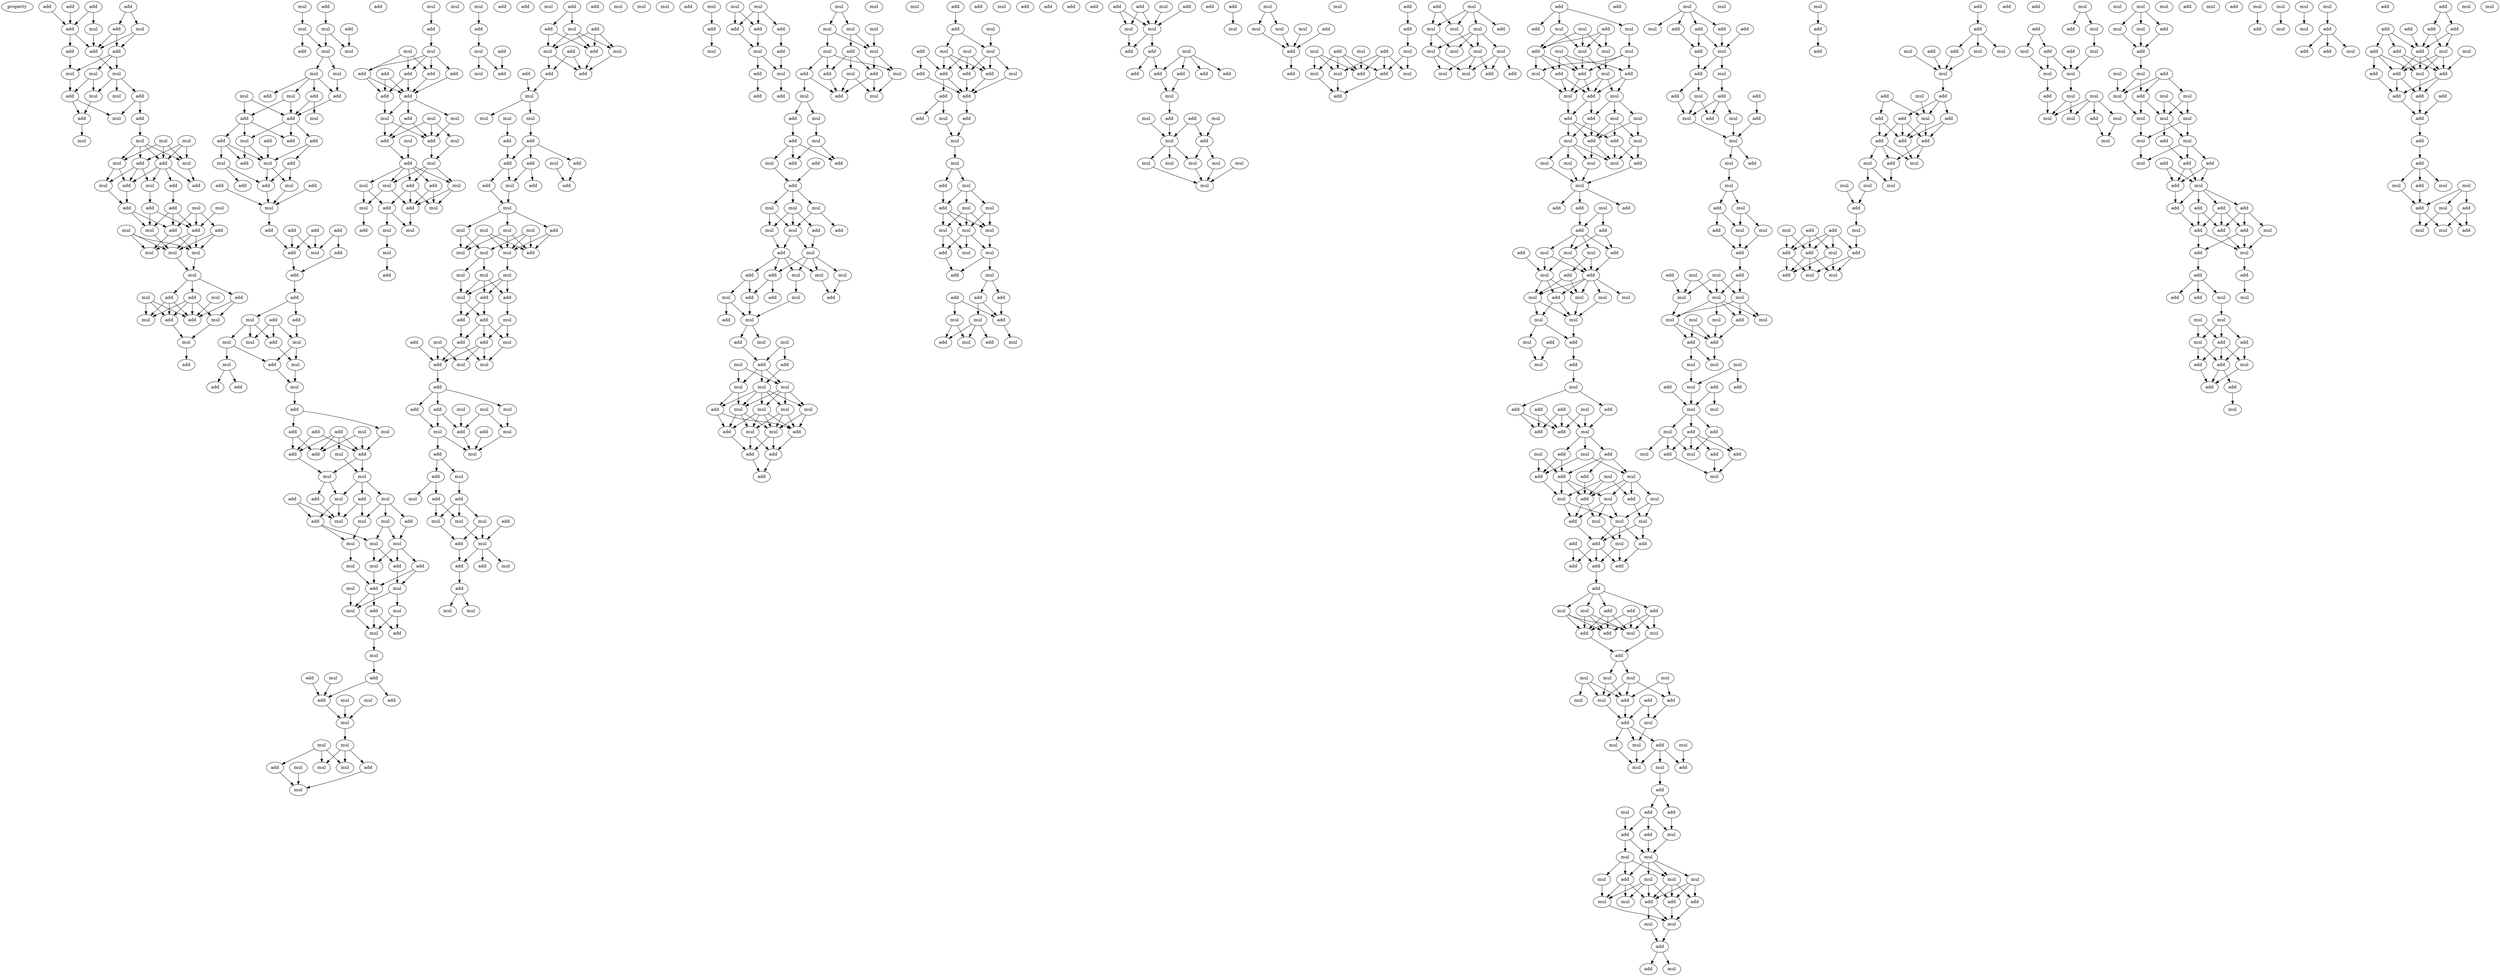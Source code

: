 digraph {
    node [fontcolor=black]
    property [mul=2,lf=1.5]
    0 [ label = add ];
    1 [ label = add ];
    2 [ label = add ];
    3 [ label = add ];
    4 [ label = add ];
    5 [ label = mul ];
    6 [ label = add ];
    7 [ label = mul ];
    8 [ label = add ];
    9 [ label = add ];
    10 [ label = add ];
    11 [ label = mul ];
    12 [ label = mul ];
    13 [ label = mul ];
    14 [ label = mul ];
    15 [ label = mul ];
    16 [ label = add ];
    17 [ label = add ];
    18 [ label = add ];
    19 [ label = mul ];
    20 [ label = add ];
    21 [ label = mul ];
    22 [ label = mul ];
    23 [ label = mul ];
    24 [ label = mul ];
    25 [ label = mul ];
    26 [ label = mul ];
    27 [ label = add ];
    28 [ label = add ];
    29 [ label = add ];
    30 [ label = mul ];
    31 [ label = add ];
    32 [ label = add ];
    33 [ label = mul ];
    34 [ label = mul ];
    35 [ label = add ];
    36 [ label = add ];
    37 [ label = add ];
    38 [ label = mul ];
    39 [ label = add ];
    40 [ label = mul ];
    41 [ label = mul ];
    42 [ label = add ];
    43 [ label = add ];
    44 [ label = mul ];
    45 [ label = mul ];
    46 [ label = mul ];
    47 [ label = mul ];
    48 [ label = mul ];
    49 [ label = add ];
    50 [ label = add ];
    51 [ label = add ];
    52 [ label = mul ];
    53 [ label = add ];
    54 [ label = add ];
    55 [ label = mul ];
    56 [ label = mul ];
    57 [ label = mul ];
    58 [ label = add ];
    59 [ label = mul ];
    60 [ label = add ];
    61 [ label = add ];
    62 [ label = mul ];
    63 [ label = mul ];
    64 [ label = add ];
    65 [ label = mul ];
    66 [ label = mul ];
    67 [ label = mul ];
    68 [ label = mul ];
    69 [ label = mul ];
    70 [ label = add ];
    71 [ label = add ];
    72 [ label = add ];
    73 [ label = mul ];
    74 [ label = mul ];
    75 [ label = add ];
    76 [ label = add ];
    77 [ label = add ];
    78 [ label = mul ];
    79 [ label = add ];
    80 [ label = add ];
    81 [ label = add ];
    82 [ label = add ];
    83 [ label = mul ];
    84 [ label = mul ];
    85 [ label = add ];
    86 [ label = add ];
    87 [ label = add ];
    88 [ label = add ];
    89 [ label = mul ];
    90 [ label = add ];
    91 [ label = mul ];
    92 [ label = add ];
    93 [ label = add ];
    94 [ label = add ];
    95 [ label = add ];
    96 [ label = mul ];
    97 [ label = add ];
    98 [ label = add ];
    99 [ label = add ];
    100 [ label = add ];
    101 [ label = add ];
    102 [ label = mul ];
    103 [ label = add ];
    104 [ label = add ];
    105 [ label = mul ];
    106 [ label = add ];
    107 [ label = mul ];
    108 [ label = mul ];
    109 [ label = add ];
    110 [ label = mul ];
    111 [ label = mul ];
    112 [ label = mul ];
    113 [ label = add ];
    114 [ label = add ];
    115 [ label = add ];
    116 [ label = mul ];
    117 [ label = add ];
    118 [ label = add ];
    119 [ label = add ];
    120 [ label = mul ];
    121 [ label = add ];
    122 [ label = add ];
    123 [ label = add ];
    124 [ label = mul ];
    125 [ label = mul ];
    126 [ label = mul ];
    127 [ label = add ];
    128 [ label = mul ];
    129 [ label = mul ];
    130 [ label = add ];
    131 [ label = add ];
    132 [ label = add ];
    133 [ label = add ];
    134 [ label = mul ];
    135 [ label = mul ];
    136 [ label = mul ];
    137 [ label = mul ];
    138 [ label = mul ];
    139 [ label = mul ];
    140 [ label = add ];
    141 [ label = add ];
    142 [ label = mul ];
    143 [ label = mul ];
    144 [ label = mul ];
    145 [ label = add ];
    146 [ label = mul ];
    147 [ label = mul ];
    148 [ label = mul ];
    149 [ label = add ];
    150 [ label = add ];
    151 [ label = mul ];
    152 [ label = mul ];
    153 [ label = add ];
    154 [ label = mul ];
    155 [ label = add ];
    156 [ label = mul ];
    157 [ label = add ];
    158 [ label = add ];
    159 [ label = mul ];
    160 [ label = mul ];
    161 [ label = mul ];
    162 [ label = mul ];
    163 [ label = mul ];
    164 [ label = add ];
    165 [ label = mul ];
    166 [ label = mul ];
    167 [ label = add ];
    168 [ label = mul ];
    169 [ label = mul ];
    170 [ label = mul ];
    171 [ label = add ];
    172 [ label = mul ];
    173 [ label = mul ];
    174 [ label = add ];
    175 [ label = add ];
    176 [ label = add ];
    177 [ label = add ];
    178 [ label = add ];
    179 [ label = add ];
    180 [ label = add ];
    181 [ label = add ];
    182 [ label = mul ];
    183 [ label = mul ];
    184 [ label = mul ];
    185 [ label = add ];
    186 [ label = mul ];
    187 [ label = mul ];
    188 [ label = add ];
    189 [ label = add ];
    190 [ label = mul ];
    191 [ label = mul ];
    192 [ label = mul ];
    193 [ label = add ];
    194 [ label = mul ];
    195 [ label = add ];
    196 [ label = mul ];
    197 [ label = add ];
    198 [ label = mul ];
    199 [ label = add ];
    200 [ label = add ];
    201 [ label = mul ];
    202 [ label = mul ];
    203 [ label = mul ];
    204 [ label = mul ];
    205 [ label = add ];
    206 [ label = add ];
    207 [ label = add ];
    208 [ label = add ];
    209 [ label = mul ];
    210 [ label = mul ];
    211 [ label = add ];
    212 [ label = mul ];
    213 [ label = add ];
    214 [ label = add ];
    215 [ label = mul ];
    216 [ label = add ];
    217 [ label = add ];
    218 [ label = add ];
    219 [ label = add ];
    220 [ label = mul ];
    221 [ label = mul ];
    222 [ label = add ];
    223 [ label = add ];
    224 [ label = add ];
    225 [ label = mul ];
    226 [ label = mul ];
    227 [ label = mul ];
    228 [ label = mul ];
    229 [ label = add ];
    230 [ label = mul ];
    231 [ label = add ];
    232 [ label = add ];
    233 [ label = add ];
    234 [ label = mul ];
    235 [ label = add ];
    236 [ label = add ];
    237 [ label = mul ];
    238 [ label = add ];
    239 [ label = add ];
    240 [ label = add ];
    241 [ label = mul ];
    242 [ label = mul ];
    243 [ label = mul ];
    244 [ label = mul ];
    245 [ label = add ];
    246 [ label = mul ];
    247 [ label = mul ];
    248 [ label = mul ];
    249 [ label = add ];
    250 [ label = mul ];
    251 [ label = mul ];
    252 [ label = mul ];
    253 [ label = mul ];
    254 [ label = add ];
    255 [ label = mul ];
    256 [ label = add ];
    257 [ label = add ];
    258 [ label = mul ];
    259 [ label = add ];
    260 [ label = add ];
    261 [ label = add ];
    262 [ label = mul ];
    263 [ label = add ];
    264 [ label = mul ];
    265 [ label = mul ];
    266 [ label = add ];
    267 [ label = mul ];
    268 [ label = add ];
    269 [ label = add ];
    270 [ label = mul ];
    271 [ label = mul ];
    272 [ label = add ];
    273 [ label = mul ];
    274 [ label = mul ];
    275 [ label = add ];
    276 [ label = mul ];
    277 [ label = add ];
    278 [ label = mul ];
    279 [ label = mul ];
    280 [ label = add ];
    281 [ label = add ];
    282 [ label = mul ];
    283 [ label = mul ];
    284 [ label = mul ];
    285 [ label = add ];
    286 [ label = add ];
    287 [ label = mul ];
    288 [ label = mul ];
    289 [ label = add ];
    290 [ label = add ];
    291 [ label = mul ];
    292 [ label = mul ];
    293 [ label = add ];
    294 [ label = mul ];
    295 [ label = add ];
    296 [ label = add ];
    297 [ label = add ];
    298 [ label = mul ];
    299 [ label = mul ];
    300 [ label = mul ];
    301 [ label = add ];
    302 [ label = mul ];
    303 [ label = mul ];
    304 [ label = mul ];
    305 [ label = add ];
    306 [ label = add ];
    307 [ label = add ];
    308 [ label = mul ];
    309 [ label = add ];
    310 [ label = mul ];
    311 [ label = add ];
    312 [ label = add ];
    313 [ label = mul ];
    314 [ label = add ];
    315 [ label = mul ];
    316 [ label = mul ];
    317 [ label = mul ];
    318 [ label = add ];
    319 [ label = mul ];
    320 [ label = mul ];
    321 [ label = add ];
    322 [ label = mul ];
    323 [ label = add ];
    324 [ label = mul ];
    325 [ label = add ];
    326 [ label = mul ];
    327 [ label = add ];
    328 [ label = mul ];
    329 [ label = mul ];
    330 [ label = add ];
    331 [ label = add ];
    332 [ label = mul ];
    333 [ label = mul ];
    334 [ label = add ];
    335 [ label = add ];
    336 [ label = add ];
    337 [ label = add ];
    338 [ label = mul ];
    339 [ label = mul ];
    340 [ label = mul ];
    341 [ label = add ];
    342 [ label = mul ];
    343 [ label = add ];
    344 [ label = mul ];
    345 [ label = add ];
    346 [ label = mul ];
    347 [ label = mul ];
    348 [ label = add ];
    349 [ label = add ];
    350 [ label = mul ];
    351 [ label = mul ];
    352 [ label = add ];
    353 [ label = add ];
    354 [ label = mul ];
    355 [ label = mul ];
    356 [ label = add ];
    357 [ label = add ];
    358 [ label = mul ];
    359 [ label = mul ];
    360 [ label = mul ];
    361 [ label = mul ];
    362 [ label = add ];
    363 [ label = add ];
    364 [ label = mul ];
    365 [ label = add ];
    366 [ label = mul ];
    367 [ label = mul ];
    368 [ label = mul ];
    369 [ label = mul ];
    370 [ label = add ];
    371 [ label = mul ];
    372 [ label = mul ];
    373 [ label = mul ];
    374 [ label = mul ];
    375 [ label = add ];
    376 [ label = mul ];
    377 [ label = add ];
    378 [ label = mul ];
    379 [ label = add ];
    380 [ label = add ];
    381 [ label = add ];
    382 [ label = add ];
    383 [ label = add ];
    384 [ label = mul ];
    385 [ label = mul ];
    386 [ label = add ];
    387 [ label = mul ];
    388 [ label = mul ];
    389 [ label = add ];
    390 [ label = mul ];
    391 [ label = add ];
    392 [ label = add ];
    393 [ label = add ];
    394 [ label = add ];
    395 [ label = add ];
    396 [ label = mul ];
    397 [ label = add ];
    398 [ label = add ];
    399 [ label = mul ];
    400 [ label = mul ];
    401 [ label = add ];
    402 [ label = mul ];
    403 [ label = add ];
    404 [ label = mul ];
    405 [ label = add ];
    406 [ label = add ];
    407 [ label = mul ];
    408 [ label = mul ];
    409 [ label = mul ];
    410 [ label = mul ];
    411 [ label = mul ];
    412 [ label = add ];
    413 [ label = mul ];
    414 [ label = mul ];
    415 [ label = mul ];
    416 [ label = add ];
    417 [ label = add ];
    418 [ label = add ];
    419 [ label = add ];
    420 [ label = add ];
    421 [ label = add ];
    422 [ label = mul ];
    423 [ label = mul ];
    424 [ label = mul ];
    425 [ label = add ];
    426 [ label = mul ];
    427 [ label = add ];
    428 [ label = add ];
    429 [ label = add ];
    430 [ label = mul ];
    431 [ label = add ];
    432 [ label = add ];
    433 [ label = add ];
    434 [ label = add ];
    435 [ label = mul ];
    436 [ label = mul ];
    437 [ label = add ];
    438 [ label = mul ];
    439 [ label = add ];
    440 [ label = add ];
    441 [ label = add ];
    442 [ label = add ];
    443 [ label = add ];
    444 [ label = add ];
    445 [ label = mul ];
    446 [ label = mul ];
    447 [ label = mul ];
    448 [ label = add ];
    449 [ label = add ];
    450 [ label = add ];
    451 [ label = mul ];
    452 [ label = mul ];
    453 [ label = mul ];
    454 [ label = mul ];
    455 [ label = mul ];
    456 [ label = mul ];
    457 [ label = mul ];
    458 [ label = add ];
    459 [ label = mul ];
    460 [ label = mul ];
    461 [ label = mul ];
    462 [ label = mul ];
    463 [ label = mul ];
    464 [ label = mul ];
    465 [ label = add ];
    466 [ label = add ];
    467 [ label = add ];
    468 [ label = add ];
    469 [ label = add ];
    470 [ label = mul ];
    471 [ label = mul ];
    472 [ label = add ];
    473 [ label = add ];
    474 [ label = mul ];
    475 [ label = mul ];
    476 [ label = mul ];
    477 [ label = add ];
    478 [ label = add ];
    479 [ label = mul ];
    480 [ label = add ];
    481 [ label = add ];
    482 [ label = mul ];
    483 [ label = mul ];
    484 [ label = add ];
    485 [ label = mul ];
    486 [ label = mul ];
    487 [ label = mul ];
    488 [ label = mul ];
    489 [ label = mul ];
    490 [ label = mul ];
    491 [ label = mul ];
    492 [ label = add ];
    493 [ label = mul ];
    494 [ label = add ];
    495 [ label = add ];
    496 [ label = add ];
    497 [ label = mul ];
    498 [ label = add ];
    499 [ label = mul ];
    500 [ label = mul ];
    501 [ label = mul ];
    502 [ label = mul ];
    503 [ label = mul ];
    504 [ label = mul ];
    505 [ label = add ];
    506 [ label = add ];
    507 [ label = mul ];
    508 [ label = mul ];
    509 [ label = add ];
    510 [ label = add ];
    511 [ label = add ];
    512 [ label = mul ];
    513 [ label = mul ];
    514 [ label = add ];
    515 [ label = mul ];
    516 [ label = mul ];
    517 [ label = add ];
    518 [ label = add ];
    519 [ label = add ];
    520 [ label = mul ];
    521 [ label = mul ];
    522 [ label = mul ];
    523 [ label = mul ];
    524 [ label = mul ];
    525 [ label = mul ];
    526 [ label = add ];
    527 [ label = mul ];
    528 [ label = add ];
    529 [ label = mul ];
    530 [ label = add ];
    531 [ label = add ];
    532 [ label = add ];
    533 [ label = add ];
    534 [ label = add ];
    535 [ label = add ];
    536 [ label = mul ];
    537 [ label = mul ];
    538 [ label = mul ];
    539 [ label = mul ];
    540 [ label = add ];
    541 [ label = add ];
    542 [ label = add ];
    543 [ label = mul ];
    544 [ label = mul ];
    545 [ label = mul ];
    546 [ label = mul ];
    547 [ label = mul ];
    548 [ label = mul ];
    549 [ label = add ];
    550 [ label = add ];
    551 [ label = mul ];
    552 [ label = add ];
    553 [ label = mul ];
    554 [ label = mul ];
    555 [ label = add ];
    556 [ label = add ];
    557 [ label = add ];
    558 [ label = mul ];
    559 [ label = add ];
    560 [ label = add ];
    561 [ label = add ];
    562 [ label = mul ];
    563 [ label = mul ];
    564 [ label = add ];
    565 [ label = add ];
    566 [ label = mul ];
    567 [ label = add ];
    568 [ label = add ];
    569 [ label = mul ];
    570 [ label = add ];
    571 [ label = mul ];
    572 [ label = mul ];
    573 [ label = mul ];
    574 [ label = add ];
    575 [ label = add ];
    576 [ label = mul ];
    577 [ label = mul ];
    578 [ label = mul ];
    579 [ label = add ];
    580 [ label = mul ];
    581 [ label = add ];
    582 [ label = mul ];
    583 [ label = add ];
    584 [ label = add ];
    585 [ label = add ];
    586 [ label = add ];
    587 [ label = add ];
    588 [ label = add ];
    589 [ label = add ];
    590 [ label = mul ];
    591 [ label = add ];
    592 [ label = add ];
    593 [ label = mul ];
    594 [ label = add ];
    595 [ label = add ];
    596 [ label = mul ];
    597 [ label = mul ];
    598 [ label = add ];
    599 [ label = mul ];
    600 [ label = mul ];
    601 [ label = mul ];
    602 [ label = mul ];
    603 [ label = mul ];
    604 [ label = add ];
    605 [ label = add ];
    606 [ label = add ];
    607 [ label = mul ];
    608 [ label = add ];
    609 [ label = mul ];
    610 [ label = mul ];
    611 [ label = add ];
    612 [ label = mul ];
    613 [ label = mul ];
    614 [ label = mul ];
    615 [ label = mul ];
    616 [ label = add ];
    617 [ label = add ];
    618 [ label = mul ];
    619 [ label = add ];
    620 [ label = add ];
    621 [ label = add ];
    622 [ label = mul ];
    623 [ label = add ];
    624 [ label = add ];
    625 [ label = mul ];
    626 [ label = mul ];
    627 [ label = mul ];
    628 [ label = mul ];
    629 [ label = mul ];
    630 [ label = add ];
    631 [ label = mul ];
    632 [ label = add ];
    633 [ label = add ];
    634 [ label = mul ];
    635 [ label = mul ];
    636 [ label = add ];
    637 [ label = mul ];
    638 [ label = mul ];
    639 [ label = add ];
    640 [ label = add ];
    641 [ label = mul ];
    642 [ label = mul ];
    643 [ label = add ];
    644 [ label = add ];
    645 [ label = mul ];
    646 [ label = add ];
    647 [ label = add ];
    648 [ label = mul ];
    649 [ label = add ];
    650 [ label = add ];
    651 [ label = mul ];
    652 [ label = add ];
    653 [ label = mul ];
    654 [ label = add ];
    655 [ label = add ];
    656 [ label = add ];
    657 [ label = mul ];
    658 [ label = add ];
    659 [ label = mul ];
    660 [ label = mul ];
    661 [ label = mul ];
    662 [ label = add ];
    663 [ label = mul ];
    664 [ label = add ];
    665 [ label = mul ];
    666 [ label = mul ];
    667 [ label = add ];
    668 [ label = mul ];
    669 [ label = add ];
    670 [ label = add ];
    671 [ label = mul ];
    672 [ label = mul ];
    673 [ label = add ];
    674 [ label = mul ];
    675 [ label = mul ];
    676 [ label = mul ];
    677 [ label = mul ];
    678 [ label = mul ];
    679 [ label = mul ];
    680 [ label = mul ];
    681 [ label = add ];
    682 [ label = add ];
    683 [ label = add ];
    684 [ label = mul ];
    685 [ label = mul ];
    686 [ label = mul ];
    687 [ label = add ];
    688 [ label = mul ];
    689 [ label = mul ];
    690 [ label = add ];
    691 [ label = add ];
    692 [ label = mul ];
    693 [ label = mul ];
    694 [ label = add ];
    695 [ label = add ];
    696 [ label = mul ];
    697 [ label = add ];
    698 [ label = mul ];
    699 [ label = mul ];
    700 [ label = add ];
    701 [ label = add ];
    702 [ label = mul ];
    703 [ label = mul ];
    704 [ label = add ];
    705 [ label = add ];
    706 [ label = add ];
    707 [ label = add ];
    708 [ label = add ];
    709 [ label = add ];
    710 [ label = mul ];
    711 [ label = mul ];
    712 [ label = mul ];
    713 [ label = mul ];
    714 [ label = mul ];
    715 [ label = add ];
    716 [ label = add ];
    717 [ label = add ];
    718 [ label = add ];
    719 [ label = add ];
    720 [ label = mul ];
    721 [ label = add ];
    722 [ label = add ];
    723 [ label = add ];
    724 [ label = mul ];
    725 [ label = add ];
    726 [ label = mul ];
    727 [ label = mul ];
    728 [ label = mul ];
    729 [ label = mul ];
    730 [ label = add ];
    731 [ label = add ];
    732 [ label = mul ];
    733 [ label = add ];
    734 [ label = add ];
    735 [ label = mul ];
    736 [ label = add ];
    737 [ label = add ];
    738 [ label = add ];
    739 [ label = add ];
    740 [ label = mul ];
    741 [ label = mul ];
    742 [ label = add ];
    743 [ label = mul ];
    744 [ label = mul ];
    745 [ label = mul ];
    746 [ label = add ];
    747 [ label = add ];
    748 [ label = add ];
    749 [ label = mul ];
    750 [ label = mul ];
    751 [ label = add ];
    752 [ label = mul ];
    753 [ label = mul ];
    754 [ label = mul ];
    755 [ label = mul ];
    756 [ label = add ];
    757 [ label = mul ];
    758 [ label = mul ];
    759 [ label = add ];
    760 [ label = mul ];
    761 [ label = mul ];
    762 [ label = mul ];
    763 [ label = mul ];
    764 [ label = mul ];
    765 [ label = mul ];
    766 [ label = mul ];
    767 [ label = add ];
    768 [ label = add ];
    769 [ label = add ];
    770 [ label = mul ];
    771 [ label = mul ];
    772 [ label = add ];
    773 [ label = add ];
    774 [ label = mul ];
    775 [ label = mul ];
    776 [ label = mul ];
    777 [ label = mul ];
    778 [ label = mul ];
    779 [ label = mul ];
    780 [ label = mul ];
    781 [ label = add ];
    782 [ label = mul ];
    783 [ label = mul ];
    784 [ label = mul ];
    785 [ label = add ];
    786 [ label = add ];
    787 [ label = add ];
    788 [ label = add ];
    789 [ label = mul ];
    790 [ label = add ];
    791 [ label = add ];
    792 [ label = add ];
    793 [ label = add ];
    794 [ label = mul ];
    795 [ label = add ];
    796 [ label = add ];
    797 [ label = add ];
    798 [ label = add ];
    799 [ label = mul ];
    800 [ label = add ];
    801 [ label = add ];
    802 [ label = add ];
    803 [ label = mul ];
    804 [ label = add ];
    805 [ label = mul ];
    806 [ label = mul ];
    807 [ label = mul ];
    808 [ label = add ];
    809 [ label = add ];
    810 [ label = mul ];
    811 [ label = mul ];
    812 [ label = add ];
    813 [ label = add ];
    814 [ label = add ];
    815 [ label = add ];
    816 [ label = add ];
    817 [ label = mul ];
    818 [ label = mul ];
    819 [ label = add ];
    820 [ label = mul ];
    821 [ label = mul ];
    822 [ label = mul ];
    823 [ label = mul ];
    824 [ label = mul ];
    825 [ label = add ];
    826 [ label = add ];
    827 [ label = add ];
    828 [ label = add ];
    829 [ label = mul ];
    830 [ label = add ];
    831 [ label = add ];
    832 [ label = add ];
    833 [ label = add ];
    834 [ label = add ];
    835 [ label = mul ];
    836 [ label = add ];
    837 [ label = add ];
    838 [ label = add ];
    839 [ label = mul ];
    840 [ label = add ];
    841 [ label = add ];
    842 [ label = mul ];
    843 [ label = add ];
    844 [ label = add ];
    845 [ label = add ];
    846 [ label = add ];
    847 [ label = add ];
    848 [ label = add ];
    849 [ label = add ];
    850 [ label = mul ];
    851 [ label = mul ];
    852 [ label = mul ];
    853 [ label = add ];
    854 [ label = mul ];
    855 [ label = mul ];
    856 [ label = add ];
    857 [ label = add ];
    858 [ label = mul ];
    859 [ label = add ];
    860 [ label = mul ];
    861 [ label = mul ];
    0 -> 4 [ name = 0 ];
    0 -> 5 [ name = 1 ];
    1 -> 4 [ name = 2 ];
    2 -> 6 [ name = 3 ];
    2 -> 7 [ name = 4 ];
    3 -> 4 [ name = 5 ];
    4 -> 8 [ name = 6 ];
    4 -> 9 [ name = 7 ];
    5 -> 9 [ name = 8 ];
    6 -> 9 [ name = 9 ];
    6 -> 10 [ name = 10 ];
    7 -> 9 [ name = 11 ];
    7 -> 10 [ name = 12 ];
    8 -> 12 [ name = 13 ];
    9 -> 11 [ name = 14 ];
    10 -> 11 [ name = 15 ];
    10 -> 12 [ name = 16 ];
    10 -> 13 [ name = 17 ];
    11 -> 14 [ name = 18 ];
    11 -> 15 [ name = 19 ];
    11 -> 17 [ name = 20 ];
    12 -> 16 [ name = 21 ];
    13 -> 15 [ name = 22 ];
    13 -> 16 [ name = 23 ];
    15 -> 18 [ name = 24 ];
    16 -> 18 [ name = 25 ];
    16 -> 19 [ name = 26 ];
    17 -> 19 [ name = 27 ];
    17 -> 20 [ name = 28 ];
    18 -> 21 [ name = 29 ];
    20 -> 23 [ name = 30 ];
    22 -> 25 [ name = 31 ];
    22 -> 26 [ name = 32 ];
    22 -> 28 [ name = 33 ];
    23 -> 25 [ name = 34 ];
    23 -> 26 [ name = 35 ];
    23 -> 27 [ name = 36 ];
    23 -> 28 [ name = 37 ];
    24 -> 25 [ name = 38 ];
    24 -> 27 [ name = 39 ];
    24 -> 28 [ name = 40 ];
    25 -> 32 [ name = 41 ];
    26 -> 29 [ name = 42 ];
    26 -> 30 [ name = 43 ];
    27 -> 29 [ name = 44 ];
    27 -> 30 [ name = 45 ];
    27 -> 33 [ name = 46 ];
    28 -> 29 [ name = 47 ];
    28 -> 31 [ name = 48 ];
    28 -> 32 [ name = 49 ];
    28 -> 33 [ name = 50 ];
    29 -> 37 [ name = 51 ];
    30 -> 37 [ name = 52 ];
    31 -> 35 [ name = 53 ];
    33 -> 36 [ name = 54 ];
    34 -> 39 [ name = 55 ];
    34 -> 42 [ name = 56 ];
    34 -> 43 [ name = 57 ];
    35 -> 39 [ name = 58 ];
    35 -> 40 [ name = 59 ];
    35 -> 43 [ name = 60 ];
    36 -> 40 [ name = 61 ];
    36 -> 43 [ name = 62 ];
    37 -> 39 [ name = 63 ];
    37 -> 40 [ name = 64 ];
    38 -> 43 [ name = 65 ];
    39 -> 45 [ name = 66 ];
    39 -> 46 [ name = 67 ];
    40 -> 44 [ name = 68 ];
    41 -> 44 [ name = 69 ];
    41 -> 45 [ name = 70 ];
    41 -> 46 [ name = 71 ];
    42 -> 44 [ name = 72 ];
    42 -> 45 [ name = 73 ];
    43 -> 44 [ name = 74 ];
    43 -> 45 [ name = 75 ];
    43 -> 46 [ name = 76 ];
    44 -> 47 [ name = 77 ];
    45 -> 47 [ name = 78 ];
    47 -> 49 [ name = 79 ];
    47 -> 50 [ name = 80 ];
    47 -> 51 [ name = 81 ];
    48 -> 53 [ name = 82 ];
    48 -> 54 [ name = 83 ];
    48 -> 55 [ name = 84 ];
    49 -> 53 [ name = 85 ];
    49 -> 54 [ name = 86 ];
    49 -> 55 [ name = 87 ];
    49 -> 56 [ name = 88 ];
    50 -> 54 [ name = 89 ];
    50 -> 56 [ name = 90 ];
    51 -> 53 [ name = 91 ];
    51 -> 54 [ name = 92 ];
    51 -> 55 [ name = 93 ];
    52 -> 54 [ name = 94 ];
    53 -> 57 [ name = 95 ];
    56 -> 57 [ name = 96 ];
    57 -> 58 [ name = 97 ];
    59 -> 63 [ name = 98 ];
    60 -> 62 [ name = 99 ];
    61 -> 66 [ name = 100 ];
    62 -> 65 [ name = 101 ];
    62 -> 66 [ name = 102 ];
    63 -> 64 [ name = 103 ];
    63 -> 65 [ name = 104 ];
    65 -> 67 [ name = 105 ];
    65 -> 68 [ name = 106 ];
    67 -> 69 [ name = 107 ];
    67 -> 70 [ name = 108 ];
    67 -> 71 [ name = 109 ];
    67 -> 72 [ name = 110 ];
    68 -> 72 [ name = 111 ];
    69 -> 75 [ name = 112 ];
    69 -> 76 [ name = 113 ];
    70 -> 74 [ name = 114 ];
    70 -> 75 [ name = 115 ];
    72 -> 75 [ name = 116 ];
    73 -> 75 [ name = 117 ];
    73 -> 76 [ name = 118 ];
    75 -> 77 [ name = 119 ];
    75 -> 78 [ name = 120 ];
    75 -> 79 [ name = 121 ];
    76 -> 78 [ name = 122 ];
    76 -> 79 [ name = 123 ];
    76 -> 81 [ name = 124 ];
    77 -> 84 [ name = 125 ];
    77 -> 85 [ name = 126 ];
    78 -> 82 [ name = 127 ];
    78 -> 84 [ name = 128 ];
    80 -> 84 [ name = 129 ];
    81 -> 82 [ name = 130 ];
    81 -> 83 [ name = 131 ];
    81 -> 84 [ name = 132 ];
    83 -> 87 [ name = 133 ];
    83 -> 90 [ name = 134 ];
    84 -> 89 [ name = 135 ];
    84 -> 90 [ name = 136 ];
    85 -> 89 [ name = 137 ];
    85 -> 90 [ name = 138 ];
    86 -> 91 [ name = 139 ];
    88 -> 91 [ name = 140 ];
    89 -> 91 [ name = 141 ];
    90 -> 91 [ name = 142 ];
    91 -> 92 [ name = 143 ];
    92 -> 99 [ name = 144 ];
    93 -> 96 [ name = 145 ];
    93 -> 99 [ name = 146 ];
    94 -> 96 [ name = 147 ];
    94 -> 97 [ name = 148 ];
    95 -> 96 [ name = 149 ];
    95 -> 99 [ name = 150 ];
    97 -> 100 [ name = 151 ];
    99 -> 100 [ name = 152 ];
    100 -> 101 [ name = 153 ];
    101 -> 102 [ name = 154 ];
    101 -> 103 [ name = 155 ];
    102 -> 105 [ name = 156 ];
    102 -> 106 [ name = 157 ];
    102 -> 108 [ name = 158 ];
    103 -> 107 [ name = 159 ];
    104 -> 106 [ name = 160 ];
    104 -> 107 [ name = 161 ];
    104 -> 108 [ name = 162 ];
    105 -> 109 [ name = 163 ];
    105 -> 111 [ name = 164 ];
    106 -> 110 [ name = 165 ];
    107 -> 109 [ name = 166 ];
    107 -> 110 [ name = 167 ];
    109 -> 112 [ name = 168 ];
    110 -> 112 [ name = 169 ];
    111 -> 113 [ name = 170 ];
    111 -> 114 [ name = 171 ];
    112 -> 115 [ name = 172 ];
    115 -> 116 [ name = 173 ];
    115 -> 119 [ name = 174 ];
    116 -> 122 [ name = 175 ];
    117 -> 122 [ name = 176 ];
    117 -> 123 [ name = 177 ];
    118 -> 121 [ name = 178 ];
    118 -> 122 [ name = 179 ];
    118 -> 123 [ name = 180 ];
    118 -> 124 [ name = 181 ];
    119 -> 121 [ name = 182 ];
    119 -> 123 [ name = 183 ];
    120 -> 121 [ name = 184 ];
    120 -> 122 [ name = 185 ];
    122 -> 125 [ name = 186 ];
    122 -> 126 [ name = 187 ];
    123 -> 126 [ name = 188 ];
    124 -> 125 [ name = 189 ];
    125 -> 128 [ name = 190 ];
    125 -> 129 [ name = 191 ];
    125 -> 130 [ name = 192 ];
    126 -> 128 [ name = 193 ];
    126 -> 131 [ name = 194 ];
    127 -> 132 [ name = 195 ];
    127 -> 136 [ name = 196 ];
    128 -> 132 [ name = 197 ];
    128 -> 136 [ name = 198 ];
    129 -> 133 [ name = 199 ];
    129 -> 134 [ name = 200 ];
    129 -> 135 [ name = 201 ];
    130 -> 134 [ name = 202 ];
    130 -> 136 [ name = 203 ];
    131 -> 136 [ name = 204 ];
    132 -> 137 [ name = 205 ];
    132 -> 139 [ name = 206 ];
    133 -> 138 [ name = 207 ];
    134 -> 139 [ name = 208 ];
    135 -> 137 [ name = 209 ];
    135 -> 138 [ name = 210 ];
    137 -> 141 [ name = 211 ];
    137 -> 142 [ name = 212 ];
    138 -> 140 [ name = 213 ];
    138 -> 141 [ name = 214 ];
    138 -> 142 [ name = 215 ];
    139 -> 143 [ name = 216 ];
    140 -> 145 [ name = 217 ];
    140 -> 146 [ name = 218 ];
    141 -> 146 [ name = 219 ];
    142 -> 145 [ name = 220 ];
    143 -> 145 [ name = 221 ];
    144 -> 147 [ name = 222 ];
    145 -> 147 [ name = 223 ];
    145 -> 149 [ name = 224 ];
    146 -> 147 [ name = 225 ];
    146 -> 148 [ name = 226 ];
    147 -> 151 [ name = 227 ];
    148 -> 150 [ name = 228 ];
    148 -> 151 [ name = 229 ];
    149 -> 150 [ name = 230 ];
    149 -> 151 [ name = 231 ];
    151 -> 152 [ name = 232 ];
    152 -> 153 [ name = 233 ];
    153 -> 157 [ name = 234 ];
    153 -> 158 [ name = 235 ];
    154 -> 157 [ name = 236 ];
    155 -> 157 [ name = 237 ];
    156 -> 160 [ name = 238 ];
    157 -> 160 [ name = 239 ];
    159 -> 160 [ name = 240 ];
    160 -> 161 [ name = 241 ];
    161 -> 164 [ name = 242 ];
    161 -> 165 [ name = 243 ];
    161 -> 166 [ name = 244 ];
    162 -> 165 [ name = 245 ];
    162 -> 166 [ name = 246 ];
    162 -> 167 [ name = 247 ];
    163 -> 168 [ name = 248 ];
    164 -> 168 [ name = 249 ];
    167 -> 168 [ name = 250 ];
    169 -> 171 [ name = 251 ];
    171 -> 172 [ name = 252 ];
    172 -> 175 [ name = 253 ];
    172 -> 176 [ name = 254 ];
    172 -> 177 [ name = 255 ];
    172 -> 178 [ name = 256 ];
    173 -> 176 [ name = 257 ];
    173 -> 177 [ name = 258 ];
    173 -> 178 [ name = 259 ];
    174 -> 179 [ name = 260 ];
    174 -> 180 [ name = 261 ];
    175 -> 180 [ name = 262 ];
    176 -> 179 [ name = 263 ];
    176 -> 180 [ name = 264 ];
    177 -> 180 [ name = 265 ];
    178 -> 179 [ name = 266 ];
    178 -> 180 [ name = 267 ];
    179 -> 183 [ name = 268 ];
    180 -> 181 [ name = 269 ];
    180 -> 183 [ name = 270 ];
    180 -> 184 [ name = 271 ];
    181 -> 185 [ name = 272 ];
    181 -> 188 [ name = 273 ];
    182 -> 185 [ name = 274 ];
    182 -> 187 [ name = 275 ];
    182 -> 188 [ name = 276 ];
    183 -> 185 [ name = 277 ];
    183 -> 188 [ name = 278 ];
    184 -> 185 [ name = 279 ];
    185 -> 190 [ name = 280 ];
    186 -> 189 [ name = 281 ];
    187 -> 190 [ name = 282 ];
    188 -> 189 [ name = 283 ];
    189 -> 191 [ name = 284 ];
    189 -> 192 [ name = 285 ];
    189 -> 193 [ name = 286 ];
    189 -> 194 [ name = 287 ];
    189 -> 195 [ name = 288 ];
    190 -> 191 [ name = 289 ];
    190 -> 192 [ name = 290 ];
    190 -> 193 [ name = 291 ];
    191 -> 198 [ name = 292 ];
    191 -> 199 [ name = 293 ];
    192 -> 196 [ name = 294 ];
    192 -> 199 [ name = 295 ];
    193 -> 196 [ name = 296 ];
    193 -> 197 [ name = 297 ];
    193 -> 199 [ name = 298 ];
    194 -> 197 [ name = 299 ];
    194 -> 198 [ name = 300 ];
    195 -> 196 [ name = 301 ];
    195 -> 199 [ name = 302 ];
    197 -> 201 [ name = 303 ];
    197 -> 202 [ name = 304 ];
    198 -> 200 [ name = 305 ];
    199 -> 201 [ name = 306 ];
    202 -> 203 [ name = 307 ];
    203 -> 207 [ name = 308 ];
    204 -> 208 [ name = 309 ];
    208 -> 210 [ name = 310 ];
    210 -> 212 [ name = 311 ];
    210 -> 213 [ name = 312 ];
    211 -> 213 [ name = 313 ];
    214 -> 215 [ name = 314 ];
    214 -> 217 [ name = 315 ];
    215 -> 219 [ name = 316 ];
    215 -> 220 [ name = 317 ];
    215 -> 221 [ name = 318 ];
    216 -> 219 [ name = 319 ];
    216 -> 220 [ name = 320 ];
    216 -> 221 [ name = 321 ];
    217 -> 219 [ name = 322 ];
    217 -> 221 [ name = 323 ];
    218 -> 222 [ name = 324 ];
    218 -> 224 [ name = 325 ];
    219 -> 222 [ name = 326 ];
    220 -> 222 [ name = 327 ];
    221 -> 222 [ name = 328 ];
    221 -> 224 [ name = 329 ];
    223 -> 225 [ name = 330 ];
    224 -> 225 [ name = 331 ];
    225 -> 226 [ name = 332 ];
    225 -> 228 [ name = 333 ];
    226 -> 232 [ name = 334 ];
    227 -> 231 [ name = 335 ];
    231 -> 235 [ name = 336 ];
    232 -> 233 [ name = 337 ];
    232 -> 235 [ name = 338 ];
    232 -> 236 [ name = 339 ];
    233 -> 237 [ name = 340 ];
    233 -> 239 [ name = 341 ];
    234 -> 240 [ name = 342 ];
    235 -> 237 [ name = 343 ];
    235 -> 238 [ name = 344 ];
    236 -> 240 [ name = 345 ];
    237 -> 241 [ name = 346 ];
    238 -> 241 [ name = 347 ];
    241 -> 242 [ name = 348 ];
    241 -> 243 [ name = 349 ];
    241 -> 245 [ name = 350 ];
    242 -> 247 [ name = 351 ];
    242 -> 248 [ name = 352 ];
    242 -> 249 [ name = 353 ];
    243 -> 247 [ name = 354 ];
    243 -> 250 [ name = 355 ];
    244 -> 247 [ name = 356 ];
    244 -> 248 [ name = 357 ];
    244 -> 249 [ name = 358 ];
    245 -> 248 [ name = 359 ];
    245 -> 249 [ name = 360 ];
    246 -> 248 [ name = 361 ];
    246 -> 249 [ name = 362 ];
    246 -> 250 [ name = 363 ];
    248 -> 252 [ name = 364 ];
    250 -> 251 [ name = 365 ];
    250 -> 253 [ name = 366 ];
    251 -> 255 [ name = 367 ];
    252 -> 254 [ name = 368 ];
    252 -> 255 [ name = 369 ];
    252 -> 256 [ name = 370 ];
    253 -> 254 [ name = 371 ];
    253 -> 255 [ name = 372 ];
    253 -> 256 [ name = 373 ];
    254 -> 257 [ name = 374 ];
    254 -> 259 [ name = 375 ];
    255 -> 257 [ name = 376 ];
    255 -> 259 [ name = 377 ];
    256 -> 258 [ name = 378 ];
    257 -> 260 [ name = 379 ];
    257 -> 261 [ name = 380 ];
    257 -> 264 [ name = 381 ];
    258 -> 261 [ name = 382 ];
    258 -> 264 [ name = 383 ];
    259 -> 260 [ name = 384 ];
    260 -> 266 [ name = 385 ];
    260 -> 267 [ name = 386 ];
    261 -> 265 [ name = 387 ];
    261 -> 266 [ name = 388 ];
    261 -> 267 [ name = 389 ];
    262 -> 265 [ name = 390 ];
    262 -> 266 [ name = 391 ];
    263 -> 266 [ name = 392 ];
    264 -> 267 [ name = 393 ];
    266 -> 268 [ name = 394 ];
    268 -> 269 [ name = 395 ];
    268 -> 272 [ name = 396 ];
    268 -> 273 [ name = 397 ];
    269 -> 274 [ name = 398 ];
    270 -> 275 [ name = 399 ];
    271 -> 275 [ name = 400 ];
    271 -> 276 [ name = 401 ];
    272 -> 274 [ name = 402 ];
    272 -> 275 [ name = 403 ];
    273 -> 276 [ name = 404 ];
    274 -> 279 [ name = 405 ];
    274 -> 280 [ name = 406 ];
    275 -> 279 [ name = 407 ];
    276 -> 279 [ name = 408 ];
    277 -> 279 [ name = 409 ];
    280 -> 281 [ name = 410 ];
    280 -> 282 [ name = 411 ];
    281 -> 283 [ name = 412 ];
    281 -> 286 [ name = 413 ];
    282 -> 285 [ name = 414 ];
    285 -> 287 [ name = 415 ];
    285 -> 288 [ name = 416 ];
    285 -> 291 [ name = 417 ];
    286 -> 288 [ name = 418 ];
    286 -> 291 [ name = 419 ];
    287 -> 292 [ name = 420 ];
    287 -> 293 [ name = 421 ];
    288 -> 292 [ name = 422 ];
    290 -> 292 [ name = 423 ];
    291 -> 293 [ name = 424 ];
    292 -> 294 [ name = 425 ];
    292 -> 295 [ name = 426 ];
    292 -> 296 [ name = 427 ];
    293 -> 295 [ name = 428 ];
    295 -> 297 [ name = 429 ];
    297 -> 298 [ name = 430 ];
    297 -> 299 [ name = 431 ];
    300 -> 301 [ name = 432 ];
    301 -> 302 [ name = 433 ];
    303 -> 305 [ name = 434 ];
    303 -> 306 [ name = 435 ];
    303 -> 307 [ name = 436 ];
    304 -> 306 [ name = 437 ];
    304 -> 307 [ name = 438 ];
    305 -> 309 [ name = 439 ];
    306 -> 308 [ name = 440 ];
    307 -> 308 [ name = 441 ];
    308 -> 310 [ name = 442 ];
    308 -> 311 [ name = 443 ];
    309 -> 310 [ name = 444 ];
    310 -> 312 [ name = 445 ];
    311 -> 314 [ name = 446 ];
    313 -> 316 [ name = 447 ];
    313 -> 317 [ name = 448 ];
    315 -> 319 [ name = 449 ];
    316 -> 319 [ name = 450 ];
    316 -> 320 [ name = 451 ];
    317 -> 318 [ name = 452 ];
    317 -> 319 [ name = 453 ];
    318 -> 321 [ name = 454 ];
    318 -> 322 [ name = 455 ];
    318 -> 323 [ name = 456 ];
    319 -> 323 [ name = 457 ];
    319 -> 324 [ name = 458 ];
    320 -> 321 [ name = 459 ];
    320 -> 324 [ name = 460 ];
    320 -> 325 [ name = 461 ];
    321 -> 327 [ name = 462 ];
    322 -> 327 [ name = 463 ];
    322 -> 328 [ name = 464 ];
    323 -> 327 [ name = 465 ];
    323 -> 328 [ name = 466 ];
    324 -> 328 [ name = 467 ];
    325 -> 326 [ name = 468 ];
    325 -> 327 [ name = 469 ];
    326 -> 329 [ name = 470 ];
    326 -> 330 [ name = 471 ];
    329 -> 332 [ name = 472 ];
    330 -> 331 [ name = 473 ];
    331 -> 333 [ name = 474 ];
    331 -> 334 [ name = 475 ];
    331 -> 335 [ name = 476 ];
    332 -> 334 [ name = 477 ];
    332 -> 335 [ name = 478 ];
    333 -> 337 [ name = 479 ];
    336 -> 337 [ name = 480 ];
    337 -> 338 [ name = 481 ];
    337 -> 339 [ name = 482 ];
    337 -> 340 [ name = 483 ];
    338 -> 342 [ name = 484 ];
    338 -> 344 [ name = 485 ];
    339 -> 341 [ name = 486 ];
    339 -> 342 [ name = 487 ];
    340 -> 342 [ name = 488 ];
    340 -> 343 [ name = 489 ];
    340 -> 344 [ name = 490 ];
    342 -> 345 [ name = 491 ];
    342 -> 346 [ name = 492 ];
    343 -> 346 [ name = 493 ];
    344 -> 345 [ name = 494 ];
    345 -> 347 [ name = 495 ];
    345 -> 348 [ name = 496 ];
    345 -> 349 [ name = 497 ];
    345 -> 350 [ name = 498 ];
    346 -> 347 [ name = 499 ];
    346 -> 348 [ name = 500 ];
    346 -> 350 [ name = 501 ];
    346 -> 351 [ name = 502 ];
    347 -> 352 [ name = 503 ];
    348 -> 353 [ name = 504 ];
    348 -> 356 [ name = 505 ];
    349 -> 354 [ name = 506 ];
    349 -> 356 [ name = 507 ];
    350 -> 355 [ name = 508 ];
    351 -> 352 [ name = 509 ];
    354 -> 357 [ name = 510 ];
    354 -> 358 [ name = 511 ];
    355 -> 358 [ name = 512 ];
    356 -> 358 [ name = 513 ];
    358 -> 360 [ name = 514 ];
    358 -> 362 [ name = 515 ];
    359 -> 363 [ name = 516 ];
    359 -> 365 [ name = 517 ];
    362 -> 363 [ name = 518 ];
    363 -> 367 [ name = 519 ];
    363 -> 368 [ name = 520 ];
    363 -> 369 [ name = 521 ];
    365 -> 368 [ name = 522 ];
    366 -> 367 [ name = 523 ];
    366 -> 369 [ name = 524 ];
    367 -> 370 [ name = 525 ];
    367 -> 373 [ name = 526 ];
    368 -> 370 [ name = 527 ];
    368 -> 371 [ name = 528 ];
    368 -> 372 [ name = 529 ];
    368 -> 373 [ name = 530 ];
    368 -> 374 [ name = 531 ];
    369 -> 371 [ name = 532 ];
    369 -> 372 [ name = 533 ];
    369 -> 373 [ name = 534 ];
    369 -> 374 [ name = 535 ];
    370 -> 375 [ name = 536 ];
    370 -> 377 [ name = 537 ];
    371 -> 377 [ name = 538 ];
    371 -> 378 [ name = 539 ];
    372 -> 376 [ name = 540 ];
    372 -> 377 [ name = 541 ];
    372 -> 378 [ name = 542 ];
    373 -> 375 [ name = 543 ];
    373 -> 376 [ name = 544 ];
    373 -> 378 [ name = 545 ];
    374 -> 375 [ name = 546 ];
    374 -> 376 [ name = 547 ];
    374 -> 377 [ name = 548 ];
    374 -> 378 [ name = 549 ];
    375 -> 380 [ name = 550 ];
    376 -> 379 [ name = 551 ];
    376 -> 380 [ name = 552 ];
    377 -> 379 [ name = 553 ];
    378 -> 379 [ name = 554 ];
    378 -> 380 [ name = 555 ];
    379 -> 381 [ name = 556 ];
    380 -> 381 [ name = 557 ];
    382 -> 383 [ name = 558 ];
    383 -> 385 [ name = 559 ];
    383 -> 388 [ name = 560 ];
    384 -> 388 [ name = 561 ];
    385 -> 389 [ name = 562 ];
    385 -> 391 [ name = 563 ];
    385 -> 393 [ name = 564 ];
    386 -> 392 [ name = 565 ];
    386 -> 393 [ name = 566 ];
    387 -> 389 [ name = 567 ];
    387 -> 391 [ name = 568 ];
    387 -> 393 [ name = 569 ];
    388 -> 389 [ name = 570 ];
    388 -> 390 [ name = 571 ];
    388 -> 391 [ name = 572 ];
    389 -> 394 [ name = 573 ];
    390 -> 394 [ name = 574 ];
    391 -> 394 [ name = 575 ];
    392 -> 394 [ name = 576 ];
    393 -> 394 [ name = 577 ];
    393 -> 395 [ name = 578 ];
    394 -> 398 [ name = 579 ];
    395 -> 396 [ name = 580 ];
    395 -> 397 [ name = 581 ];
    396 -> 399 [ name = 582 ];
    398 -> 399 [ name = 583 ];
    399 -> 400 [ name = 584 ];
    400 -> 404 [ name = 585 ];
    400 -> 405 [ name = 586 ];
    404 -> 406 [ name = 587 ];
    404 -> 407 [ name = 588 ];
    404 -> 408 [ name = 589 ];
    405 -> 406 [ name = 590 ];
    406 -> 409 [ name = 591 ];
    406 -> 410 [ name = 592 ];
    406 -> 411 [ name = 593 ];
    407 -> 409 [ name = 594 ];
    407 -> 410 [ name = 595 ];
    407 -> 411 [ name = 596 ];
    408 -> 409 [ name = 597 ];
    408 -> 410 [ name = 598 ];
    409 -> 413 [ name = 599 ];
    410 -> 412 [ name = 600 ];
    410 -> 413 [ name = 601 ];
    410 -> 414 [ name = 602 ];
    411 -> 412 [ name = 603 ];
    411 -> 414 [ name = 604 ];
    412 -> 416 [ name = 605 ];
    413 -> 415 [ name = 606 ];
    413 -> 416 [ name = 607 ];
    415 -> 418 [ name = 608 ];
    415 -> 420 [ name = 609 ];
    417 -> 421 [ name = 610 ];
    417 -> 423 [ name = 611 ];
    418 -> 421 [ name = 612 ];
    420 -> 421 [ name = 613 ];
    420 -> 422 [ name = 614 ];
    421 -> 426 [ name = 615 ];
    422 -> 424 [ name = 616 ];
    422 -> 425 [ name = 617 ];
    422 -> 427 [ name = 618 ];
    423 -> 424 [ name = 619 ];
    423 -> 427 [ name = 620 ];
    430 -> 436 [ name = 621 ];
    431 -> 435 [ name = 622 ];
    431 -> 436 [ name = 623 ];
    433 -> 435 [ name = 624 ];
    433 -> 436 [ name = 625 ];
    434 -> 436 [ name = 626 ];
    435 -> 437 [ name = 627 ];
    436 -> 437 [ name = 628 ];
    436 -> 439 [ name = 629 ];
    438 -> 441 [ name = 630 ];
    438 -> 442 [ name = 631 ];
    438 -> 443 [ name = 632 ];
    438 -> 444 [ name = 633 ];
    439 -> 440 [ name = 634 ];
    439 -> 442 [ name = 635 ];
    441 -> 445 [ name = 636 ];
    442 -> 445 [ name = 637 ];
    445 -> 449 [ name = 638 ];
    446 -> 451 [ name = 639 ];
    447 -> 450 [ name = 640 ];
    448 -> 450 [ name = 641 ];
    448 -> 451 [ name = 642 ];
    449 -> 451 [ name = 643 ];
    450 -> 452 [ name = 644 ];
    450 -> 455 [ name = 645 ];
    451 -> 452 [ name = 646 ];
    451 -> 453 [ name = 647 ];
    451 -> 456 [ name = 648 ];
    452 -> 457 [ name = 649 ];
    453 -> 457 [ name = 650 ];
    454 -> 457 [ name = 651 ];
    455 -> 457 [ name = 652 ];
    458 -> 460 [ name = 653 ];
    459 -> 462 [ name = 654 ];
    459 -> 464 [ name = 655 ];
    461 -> 466 [ name = 656 ];
    462 -> 466 [ name = 657 ];
    464 -> 466 [ name = 658 ];
    465 -> 466 [ name = 659 ];
    466 -> 467 [ name = 660 ];
    468 -> 469 [ name = 661 ];
    469 -> 471 [ name = 662 ];
    470 -> 475 [ name = 663 ];
    470 -> 476 [ name = 664 ];
    470 -> 477 [ name = 665 ];
    471 -> 478 [ name = 666 ];
    471 -> 479 [ name = 667 ];
    472 -> 475 [ name = 668 ];
    472 -> 476 [ name = 669 ];
    472 -> 477 [ name = 670 ];
    472 -> 478 [ name = 671 ];
    473 -> 476 [ name = 672 ];
    473 -> 477 [ name = 673 ];
    473 -> 478 [ name = 674 ];
    473 -> 479 [ name = 675 ];
    474 -> 477 [ name = 676 ];
    475 -> 480 [ name = 677 ];
    476 -> 480 [ name = 678 ];
    478 -> 480 [ name = 679 ];
    481 -> 483 [ name = 680 ];
    481 -> 486 [ name = 681 ];
    482 -> 483 [ name = 682 ];
    482 -> 484 [ name = 683 ];
    482 -> 485 [ name = 684 ];
    482 -> 486 [ name = 685 ];
    483 -> 487 [ name = 686 ];
    485 -> 487 [ name = 687 ];
    485 -> 488 [ name = 688 ];
    485 -> 489 [ name = 689 ];
    485 -> 490 [ name = 690 ];
    486 -> 488 [ name = 691 ];
    486 -> 489 [ name = 692 ];
    487 -> 491 [ name = 693 ];
    487 -> 492 [ name = 694 ];
    487 -> 493 [ name = 695 ];
    488 -> 491 [ name = 696 ];
    488 -> 493 [ name = 697 ];
    490 -> 491 [ name = 698 ];
    490 -> 492 [ name = 699 ];
    490 -> 494 [ name = 700 ];
    495 -> 497 [ name = 701 ];
    495 -> 498 [ name = 702 ];
    495 -> 500 [ name = 703 ];
    496 -> 502 [ name = 704 ];
    496 -> 504 [ name = 705 ];
    496 -> 505 [ name = 706 ];
    497 -> 501 [ name = 707 ];
    499 -> 502 [ name = 708 ];
    499 -> 504 [ name = 709 ];
    499 -> 505 [ name = 710 ];
    500 -> 502 [ name = 711 ];
    500 -> 505 [ name = 712 ];
    501 -> 508 [ name = 713 ];
    501 -> 509 [ name = 714 ];
    501 -> 510 [ name = 715 ];
    502 -> 507 [ name = 716 ];
    502 -> 509 [ name = 717 ];
    503 -> 506 [ name = 718 ];
    503 -> 509 [ name = 719 ];
    503 -> 510 [ name = 720 ];
    504 -> 507 [ name = 721 ];
    505 -> 506 [ name = 722 ];
    505 -> 508 [ name = 723 ];
    505 -> 509 [ name = 724 ];
    506 -> 511 [ name = 725 ];
    506 -> 513 [ name = 726 ];
    507 -> 511 [ name = 727 ];
    507 -> 512 [ name = 728 ];
    507 -> 513 [ name = 729 ];
    508 -> 513 [ name = 730 ];
    509 -> 511 [ name = 731 ];
    509 -> 513 [ name = 732 ];
    510 -> 511 [ name = 733 ];
    510 -> 512 [ name = 734 ];
    511 -> 514 [ name = 735 ];
    511 -> 517 [ name = 736 ];
    512 -> 515 [ name = 737 ];
    512 -> 516 [ name = 738 ];
    512 -> 517 [ name = 739 ];
    513 -> 514 [ name = 740 ];
    514 -> 518 [ name = 741 ];
    514 -> 519 [ name = 742 ];
    514 -> 520 [ name = 743 ];
    515 -> 518 [ name = 744 ];
    515 -> 519 [ name = 745 ];
    515 -> 521 [ name = 746 ];
    516 -> 518 [ name = 747 ];
    516 -> 521 [ name = 748 ];
    517 -> 518 [ name = 749 ];
    517 -> 520 [ name = 750 ];
    518 -> 522 [ name = 751 ];
    518 -> 523 [ name = 752 ];
    519 -> 522 [ name = 753 ];
    519 -> 526 [ name = 754 ];
    520 -> 522 [ name = 755 ];
    520 -> 523 [ name = 756 ];
    520 -> 524 [ name = 757 ];
    520 -> 525 [ name = 758 ];
    521 -> 522 [ name = 759 ];
    521 -> 526 [ name = 760 ];
    523 -> 527 [ name = 761 ];
    524 -> 527 [ name = 762 ];
    525 -> 527 [ name = 763 ];
    526 -> 527 [ name = 764 ];
    527 -> 528 [ name = 765 ];
    527 -> 530 [ name = 766 ];
    527 -> 531 [ name = 767 ];
    529 -> 532 [ name = 768 ];
    529 -> 533 [ name = 769 ];
    531 -> 533 [ name = 770 ];
    532 -> 534 [ name = 771 ];
    532 -> 536 [ name = 772 ];
    533 -> 534 [ name = 773 ];
    533 -> 536 [ name = 774 ];
    533 -> 537 [ name = 775 ];
    533 -> 538 [ name = 776 ];
    534 -> 541 [ name = 777 ];
    535 -> 539 [ name = 778 ];
    536 -> 539 [ name = 779 ];
    536 -> 541 [ name = 780 ];
    537 -> 540 [ name = 781 ];
    537 -> 541 [ name = 782 ];
    538 -> 539 [ name = 783 ];
    538 -> 541 [ name = 784 ];
    539 -> 542 [ name = 785 ];
    539 -> 543 [ name = 786 ];
    539 -> 544 [ name = 787 ];
    540 -> 543 [ name = 788 ];
    540 -> 544 [ name = 789 ];
    541 -> 542 [ name = 790 ];
    541 -> 543 [ name = 791 ];
    541 -> 544 [ name = 792 ];
    541 -> 545 [ name = 793 ];
    541 -> 546 [ name = 794 ];
    542 -> 547 [ name = 795 ];
    542 -> 548 [ name = 796 ];
    543 -> 547 [ name = 797 ];
    543 -> 548 [ name = 798 ];
    544 -> 547 [ name = 799 ];
    546 -> 547 [ name = 800 ];
    547 -> 550 [ name = 801 ];
    548 -> 550 [ name = 802 ];
    548 -> 551 [ name = 803 ];
    549 -> 553 [ name = 804 ];
    550 -> 552 [ name = 805 ];
    551 -> 553 [ name = 806 ];
    552 -> 554 [ name = 807 ];
    554 -> 555 [ name = 808 ];
    554 -> 559 [ name = 809 ];
    555 -> 562 [ name = 810 ];
    556 -> 560 [ name = 811 ];
    556 -> 561 [ name = 812 ];
    557 -> 560 [ name = 813 ];
    557 -> 561 [ name = 814 ];
    557 -> 562 [ name = 815 ];
    558 -> 560 [ name = 816 ];
    558 -> 562 [ name = 817 ];
    559 -> 560 [ name = 818 ];
    559 -> 561 [ name = 819 ];
    562 -> 563 [ name = 820 ];
    562 -> 564 [ name = 821 ];
    562 -> 565 [ name = 822 ];
    563 -> 569 [ name = 823 ];
    563 -> 570 [ name = 824 ];
    564 -> 568 [ name = 825 ];
    564 -> 570 [ name = 826 ];
    565 -> 567 [ name = 827 ];
    565 -> 568 [ name = 828 ];
    565 -> 569 [ name = 829 ];
    566 -> 568 [ name = 830 ];
    566 -> 570 [ name = 831 ];
    567 -> 574 [ name = 832 ];
    568 -> 573 [ name = 833 ];
    568 -> 574 [ name = 834 ];
    568 -> 576 [ name = 835 ];
    569 -> 572 [ name = 836 ];
    569 -> 574 [ name = 837 ];
    569 -> 575 [ name = 838 ];
    569 -> 576 [ name = 839 ];
    570 -> 573 [ name = 840 ];
    571 -> 573 [ name = 841 ];
    571 -> 574 [ name = 842 ];
    571 -> 575 [ name = 843 ];
    572 -> 577 [ name = 844 ];
    572 -> 578 [ name = 845 ];
    573 -> 578 [ name = 846 ];
    573 -> 579 [ name = 847 ];
    574 -> 579 [ name = 848 ];
    574 -> 580 [ name = 849 ];
    575 -> 577 [ name = 850 ];
    576 -> 578 [ name = 851 ];
    576 -> 579 [ name = 852 ];
    576 -> 580 [ name = 853 ];
    577 -> 583 [ name = 854 ];
    577 -> 584 [ name = 855 ];
    578 -> 582 [ name = 856 ];
    578 -> 583 [ name = 857 ];
    578 -> 584 [ name = 858 ];
    579 -> 583 [ name = 859 ];
    580 -> 582 [ name = 860 ];
    581 -> 585 [ name = 861 ];
    581 -> 586 [ name = 862 ];
    582 -> 585 [ name = 863 ];
    582 -> 587 [ name = 864 ];
    583 -> 585 [ name = 865 ];
    583 -> 586 [ name = 866 ];
    583 -> 587 [ name = 867 ];
    584 -> 587 [ name = 868 ];
    585 -> 588 [ name = 869 ];
    588 -> 589 [ name = 870 ];
    588 -> 590 [ name = 871 ];
    588 -> 591 [ name = 872 ];
    588 -> 593 [ name = 873 ];
    589 -> 594 [ name = 874 ];
    589 -> 595 [ name = 875 ];
    589 -> 596 [ name = 876 ];
    590 -> 594 [ name = 877 ];
    590 -> 595 [ name = 878 ];
    590 -> 596 [ name = 879 ];
    591 -> 594 [ name = 880 ];
    591 -> 596 [ name = 881 ];
    591 -> 597 [ name = 882 ];
    592 -> 595 [ name = 883 ];
    592 -> 596 [ name = 884 ];
    592 -> 597 [ name = 885 ];
    593 -> 594 [ name = 886 ];
    593 -> 595 [ name = 887 ];
    593 -> 596 [ name = 888 ];
    595 -> 598 [ name = 889 ];
    597 -> 598 [ name = 890 ];
    598 -> 599 [ name = 891 ];
    598 -> 602 [ name = 892 ];
    599 -> 603 [ name = 893 ];
    599 -> 605 [ name = 894 ];
    599 -> 606 [ name = 895 ];
    600 -> 605 [ name = 896 ];
    600 -> 606 [ name = 897 ];
    601 -> 603 [ name = 898 ];
    601 -> 605 [ name = 899 ];
    601 -> 607 [ name = 900 ];
    602 -> 603 [ name = 901 ];
    602 -> 605 [ name = 902 ];
    603 -> 608 [ name = 903 ];
    604 -> 608 [ name = 904 ];
    604 -> 609 [ name = 905 ];
    605 -> 608 [ name = 906 ];
    606 -> 609 [ name = 907 ];
    608 -> 610 [ name = 908 ];
    608 -> 611 [ name = 909 ];
    608 -> 612 [ name = 910 ];
    609 -> 612 [ name = 911 ];
    610 -> 615 [ name = 912 ];
    611 -> 614 [ name = 913 ];
    611 -> 615 [ name = 914 ];
    611 -> 616 [ name = 915 ];
    612 -> 615 [ name = 916 ];
    613 -> 616 [ name = 917 ];
    614 -> 617 [ name = 918 ];
    617 -> 619 [ name = 919 ];
    617 -> 620 [ name = 920 ];
    618 -> 624 [ name = 921 ];
    619 -> 622 [ name = 922 ];
    620 -> 621 [ name = 923 ];
    620 -> 622 [ name = 924 ];
    620 -> 624 [ name = 925 ];
    621 -> 625 [ name = 926 ];
    622 -> 625 [ name = 927 ];
    624 -> 625 [ name = 928 ];
    624 -> 626 [ name = 929 ];
    625 -> 627 [ name = 930 ];
    625 -> 629 [ name = 931 ];
    625 -> 630 [ name = 932 ];
    625 -> 631 [ name = 933 ];
    626 -> 627 [ name = 934 ];
    626 -> 628 [ name = 935 ];
    626 -> 630 [ name = 936 ];
    627 -> 632 [ name = 937 ];
    627 -> 633 [ name = 938 ];
    627 -> 636 [ name = 939 ];
    628 -> 635 [ name = 940 ];
    629 -> 632 [ name = 941 ];
    629 -> 633 [ name = 942 ];
    629 -> 636 [ name = 943 ];
    630 -> 634 [ name = 944 ];
    630 -> 635 [ name = 945 ];
    630 -> 636 [ name = 946 ];
    631 -> 632 [ name = 947 ];
    631 -> 634 [ name = 948 ];
    631 -> 635 [ name = 949 ];
    631 -> 636 [ name = 950 ];
    632 -> 637 [ name = 951 ];
    633 -> 637 [ name = 952 ];
    635 -> 637 [ name = 953 ];
    636 -> 637 [ name = 954 ];
    636 -> 638 [ name = 955 ];
    637 -> 639 [ name = 956 ];
    638 -> 639 [ name = 957 ];
    639 -> 640 [ name = 958 ];
    639 -> 641 [ name = 959 ];
    642 -> 643 [ name = 960 ];
    642 -> 644 [ name = 961 ];
    642 -> 645 [ name = 962 ];
    642 -> 646 [ name = 963 ];
    643 -> 648 [ name = 964 ];
    644 -> 649 [ name = 965 ];
    646 -> 648 [ name = 966 ];
    646 -> 649 [ name = 967 ];
    647 -> 648 [ name = 968 ];
    648 -> 650 [ name = 969 ];
    648 -> 651 [ name = 970 ];
    649 -> 650 [ name = 971 ];
    650 -> 652 [ name = 972 ];
    650 -> 653 [ name = 973 ];
    651 -> 655 [ name = 974 ];
    652 -> 657 [ name = 975 ];
    653 -> 656 [ name = 976 ];
    653 -> 657 [ name = 977 ];
    654 -> 658 [ name = 978 ];
    655 -> 656 [ name = 979 ];
    655 -> 657 [ name = 980 ];
    655 -> 659 [ name = 981 ];
    657 -> 660 [ name = 982 ];
    658 -> 660 [ name = 983 ];
    659 -> 660 [ name = 984 ];
    660 -> 661 [ name = 985 ];
    660 -> 662 [ name = 986 ];
    661 -> 663 [ name = 987 ];
    663 -> 664 [ name = 988 ];
    663 -> 665 [ name = 989 ];
    664 -> 666 [ name = 990 ];
    664 -> 667 [ name = 991 ];
    665 -> 666 [ name = 992 ];
    665 -> 668 [ name = 993 ];
    666 -> 669 [ name = 994 ];
    667 -> 669 [ name = 995 ];
    668 -> 669 [ name = 996 ];
    669 -> 673 [ name = 997 ];
    670 -> 674 [ name = 998 ];
    671 -> 674 [ name = 999 ];
    671 -> 675 [ name = 1000 ];
    671 -> 676 [ name = 1001 ];
    672 -> 674 [ name = 1002 ];
    672 -> 675 [ name = 1003 ];
    673 -> 675 [ name = 1004 ];
    673 -> 676 [ name = 1005 ];
    674 -> 678 [ name = 1006 ];
    675 -> 677 [ name = 1007 ];
    675 -> 678 [ name = 1008 ];
    675 -> 680 [ name = 1009 ];
    675 -> 681 [ name = 1010 ];
    676 -> 677 [ name = 1011 ];
    676 -> 678 [ name = 1012 ];
    676 -> 681 [ name = 1013 ];
    678 -> 682 [ name = 1014 ];
    678 -> 683 [ name = 1015 ];
    679 -> 682 [ name = 1016 ];
    679 -> 683 [ name = 1017 ];
    680 -> 683 [ name = 1018 ];
    681 -> 683 [ name = 1019 ];
    682 -> 685 [ name = 1020 ];
    682 -> 686 [ name = 1021 ];
    683 -> 685 [ name = 1022 ];
    684 -> 689 [ name = 1023 ];
    684 -> 691 [ name = 1024 ];
    686 -> 689 [ name = 1025 ];
    687 -> 692 [ name = 1026 ];
    689 -> 692 [ name = 1027 ];
    690 -> 692 [ name = 1028 ];
    690 -> 693 [ name = 1029 ];
    692 -> 694 [ name = 1030 ];
    692 -> 695 [ name = 1031 ];
    692 -> 696 [ name = 1032 ];
    694 -> 699 [ name = 1033 ];
    694 -> 700 [ name = 1034 ];
    695 -> 697 [ name = 1035 ];
    695 -> 699 [ name = 1036 ];
    695 -> 700 [ name = 1037 ];
    695 -> 701 [ name = 1038 ];
    696 -> 698 [ name = 1039 ];
    696 -> 699 [ name = 1040 ];
    696 -> 701 [ name = 1041 ];
    697 -> 702 [ name = 1042 ];
    700 -> 702 [ name = 1043 ];
    701 -> 702 [ name = 1044 ];
    703 -> 704 [ name = 1045 ];
    704 -> 705 [ name = 1046 ];
    706 -> 707 [ name = 1047 ];
    707 -> 709 [ name = 1048 ];
    707 -> 710 [ name = 1049 ];
    707 -> 711 [ name = 1050 ];
    708 -> 713 [ name = 1051 ];
    709 -> 713 [ name = 1052 ];
    711 -> 713 [ name = 1053 ];
    712 -> 713 [ name = 1054 ];
    713 -> 715 [ name = 1055 ];
    714 -> 720 [ name = 1056 ];
    715 -> 718 [ name = 1057 ];
    715 -> 719 [ name = 1058 ];
    715 -> 720 [ name = 1059 ];
    716 -> 717 [ name = 1060 ];
    716 -> 720 [ name = 1061 ];
    717 -> 721 [ name = 1062 ];
    717 -> 723 [ name = 1063 ];
    718 -> 721 [ name = 1064 ];
    718 -> 722 [ name = 1065 ];
    718 -> 723 [ name = 1066 ];
    719 -> 721 [ name = 1067 ];
    719 -> 722 [ name = 1068 ];
    720 -> 721 [ name = 1069 ];
    720 -> 722 [ name = 1070 ];
    721 -> 724 [ name = 1071 ];
    722 -> 724 [ name = 1072 ];
    722 -> 725 [ name = 1073 ];
    723 -> 724 [ name = 1074 ];
    723 -> 725 [ name = 1075 ];
    723 -> 726 [ name = 1076 ];
    725 -> 729 [ name = 1077 ];
    726 -> 728 [ name = 1078 ];
    726 -> 729 [ name = 1079 ];
    727 -> 730 [ name = 1080 ];
    728 -> 730 [ name = 1081 ];
    730 -> 732 [ name = 1082 ];
    731 -> 736 [ name = 1083 ];
    731 -> 738 [ name = 1084 ];
    731 -> 739 [ name = 1085 ];
    731 -> 740 [ name = 1086 ];
    732 -> 739 [ name = 1087 ];
    733 -> 736 [ name = 1088 ];
    733 -> 738 [ name = 1089 ];
    733 -> 740 [ name = 1090 ];
    735 -> 736 [ name = 1091 ];
    735 -> 738 [ name = 1092 ];
    736 -> 741 [ name = 1093 ];
    736 -> 742 [ name = 1094 ];
    738 -> 741 [ name = 1095 ];
    738 -> 742 [ name = 1096 ];
    738 -> 743 [ name = 1097 ];
    739 -> 741 [ name = 1098 ];
    739 -> 743 [ name = 1099 ];
    740 -> 742 [ name = 1100 ];
    740 -> 743 [ name = 1101 ];
    744 -> 745 [ name = 1102 ];
    744 -> 747 [ name = 1103 ];
    745 -> 749 [ name = 1104 ];
    746 -> 748 [ name = 1105 ];
    746 -> 750 [ name = 1106 ];
    748 -> 752 [ name = 1107 ];
    748 -> 753 [ name = 1108 ];
    749 -> 752 [ name = 1109 ];
    750 -> 753 [ name = 1110 ];
    751 -> 752 [ name = 1111 ];
    752 -> 754 [ name = 1112 ];
    753 -> 756 [ name = 1113 ];
    754 -> 758 [ name = 1114 ];
    754 -> 760 [ name = 1115 ];
    755 -> 758 [ name = 1116 ];
    755 -> 759 [ name = 1117 ];
    755 -> 760 [ name = 1118 ];
    755 -> 761 [ name = 1119 ];
    756 -> 758 [ name = 1120 ];
    759 -> 762 [ name = 1121 ];
    761 -> 762 [ name = 1122 ];
    763 -> 764 [ name = 1123 ];
    763 -> 766 [ name = 1124 ];
    763 -> 767 [ name = 1125 ];
    764 -> 769 [ name = 1126 ];
    766 -> 769 [ name = 1127 ];
    767 -> 769 [ name = 1128 ];
    769 -> 770 [ name = 1129 ];
    770 -> 773 [ name = 1130 ];
    770 -> 777 [ name = 1131 ];
    771 -> 777 [ name = 1132 ];
    772 -> 773 [ name = 1133 ];
    772 -> 774 [ name = 1134 ];
    772 -> 777 [ name = 1135 ];
    773 -> 778 [ name = 1136 ];
    773 -> 779 [ name = 1137 ];
    774 -> 778 [ name = 1138 ];
    774 -> 780 [ name = 1139 ];
    776 -> 778 [ name = 1140 ];
    776 -> 780 [ name = 1141 ];
    777 -> 779 [ name = 1142 ];
    778 -> 781 [ name = 1143 ];
    778 -> 783 [ name = 1144 ];
    779 -> 782 [ name = 1145 ];
    780 -> 782 [ name = 1146 ];
    780 -> 783 [ name = 1147 ];
    781 -> 785 [ name = 1148 ];
    782 -> 784 [ name = 1149 ];
    783 -> 784 [ name = 1150 ];
    783 -> 785 [ name = 1151 ];
    783 -> 787 [ name = 1152 ];
    785 -> 788 [ name = 1153 ];
    785 -> 789 [ name = 1154 ];
    786 -> 788 [ name = 1155 ];
    786 -> 789 [ name = 1156 ];
    787 -> 788 [ name = 1157 ];
    787 -> 789 [ name = 1158 ];
    788 -> 790 [ name = 1159 ];
    789 -> 790 [ name = 1160 ];
    789 -> 791 [ name = 1161 ];
    789 -> 792 [ name = 1162 ];
    789 -> 793 [ name = 1163 ];
    790 -> 795 [ name = 1164 ];
    791 -> 794 [ name = 1165 ];
    791 -> 796 [ name = 1166 ];
    791 -> 797 [ name = 1167 ];
    792 -> 795 [ name = 1168 ];
    792 -> 796 [ name = 1169 ];
    792 -> 797 [ name = 1170 ];
    793 -> 795 [ name = 1171 ];
    793 -> 796 [ name = 1172 ];
    794 -> 799 [ name = 1173 ];
    795 -> 798 [ name = 1174 ];
    795 -> 799 [ name = 1175 ];
    796 -> 799 [ name = 1176 ];
    797 -> 798 [ name = 1177 ];
    797 -> 799 [ name = 1178 ];
    798 -> 800 [ name = 1179 ];
    799 -> 801 [ name = 1180 ];
    800 -> 802 [ name = 1181 ];
    800 -> 804 [ name = 1182 ];
    800 -> 805 [ name = 1183 ];
    801 -> 803 [ name = 1184 ];
    805 -> 807 [ name = 1185 ];
    806 -> 809 [ name = 1186 ];
    806 -> 810 [ name = 1187 ];
    807 -> 808 [ name = 1188 ];
    807 -> 809 [ name = 1189 ];
    807 -> 810 [ name = 1190 ];
    808 -> 811 [ name = 1191 ];
    808 -> 813 [ name = 1192 ];
    809 -> 811 [ name = 1193 ];
    809 -> 812 [ name = 1194 ];
    809 -> 813 [ name = 1195 ];
    810 -> 812 [ name = 1196 ];
    810 -> 813 [ name = 1197 ];
    811 -> 815 [ name = 1198 ];
    812 -> 815 [ name = 1199 ];
    813 -> 814 [ name = 1200 ];
    813 -> 815 [ name = 1201 ];
    814 -> 817 [ name = 1202 ];
    818 -> 819 [ name = 1203 ];
    820 -> 821 [ name = 1204 ];
    822 -> 823 [ name = 1205 ];
    824 -> 825 [ name = 1206 ];
    825 -> 827 [ name = 1207 ];
    825 -> 828 [ name = 1208 ];
    825 -> 829 [ name = 1209 ];
    830 -> 831 [ name = 1210 ];
    830 -> 833 [ name = 1211 ];
    831 -> 838 [ name = 1212 ];
    831 -> 839 [ name = 1213 ];
    832 -> 836 [ name = 1214 ];
    832 -> 837 [ name = 1215 ];
    832 -> 838 [ name = 1216 ];
    833 -> 838 [ name = 1217 ];
    833 -> 839 [ name = 1218 ];
    834 -> 838 [ name = 1219 ];
    835 -> 840 [ name = 1220 ];
    836 -> 840 [ name = 1221 ];
    836 -> 842 [ name = 1222 ];
    837 -> 841 [ name = 1223 ];
    837 -> 842 [ name = 1224 ];
    837 -> 843 [ name = 1225 ];
    838 -> 840 [ name = 1226 ];
    838 -> 842 [ name = 1227 ];
    838 -> 843 [ name = 1228 ];
    839 -> 840 [ name = 1229 ];
    839 -> 842 [ name = 1230 ];
    839 -> 843 [ name = 1231 ];
    840 -> 844 [ name = 1232 ];
    840 -> 846 [ name = 1233 ];
    841 -> 844 [ name = 1234 ];
    842 -> 846 [ name = 1235 ];
    843 -> 844 [ name = 1236 ];
    843 -> 846 [ name = 1237 ];
    844 -> 847 [ name = 1238 ];
    845 -> 847 [ name = 1239 ];
    846 -> 847 [ name = 1240 ];
    847 -> 848 [ name = 1241 ];
    848 -> 849 [ name = 1242 ];
    849 -> 852 [ name = 1243 ];
    849 -> 853 [ name = 1244 ];
    849 -> 854 [ name = 1245 ];
    851 -> 855 [ name = 1246 ];
    851 -> 856 [ name = 1247 ];
    851 -> 857 [ name = 1248 ];
    852 -> 857 [ name = 1249 ];
    853 -> 857 [ name = 1250 ];
    855 -> 859 [ name = 1251 ];
    855 -> 861 [ name = 1252 ];
    856 -> 859 [ name = 1253 ];
    856 -> 860 [ name = 1254 ];
    857 -> 860 [ name = 1255 ];
    857 -> 861 [ name = 1256 ];
}
